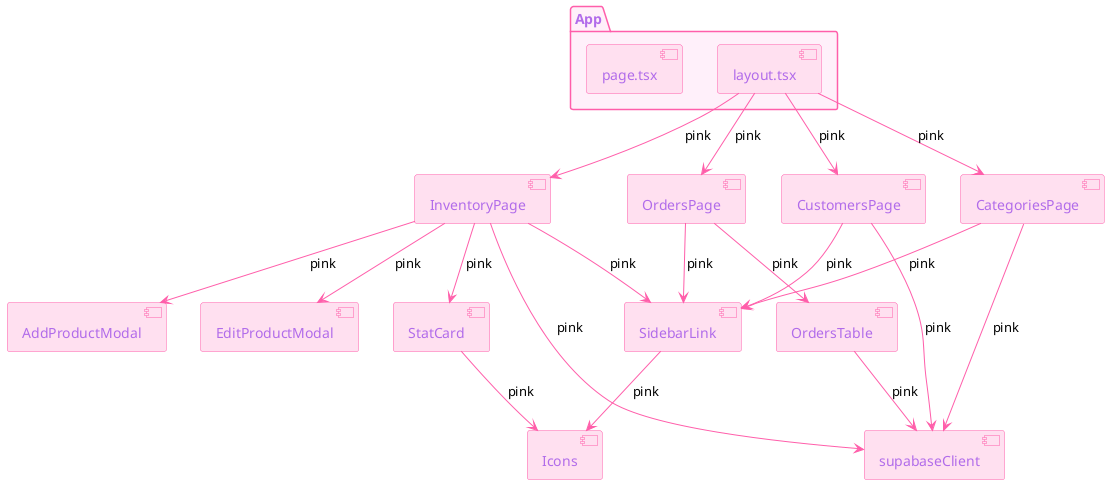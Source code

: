 @startuml
' Component Diagram for MirrorMe Admin with Pink Theme

skinparam component {
  BackgroundColor #ffe0f0
  BorderColor #ff5eaa
  FontColor #b16cea
}
skinparam package {
  BackgroundColor #fff0fa
  BorderColor #ff5eaa
  FontColor #b16cea
}
skinparam ArrowColor #ff5eaa

package "App" #fff0fa {
  [layout.tsx] #ffe0f0
  [page.tsx] #ffe0f0
}

component SidebarLink #ffe0f0
component StatCard #ffe0f0
component OrdersTable #ffe0f0
component Icons #ffe0f0
component supabaseClient #ffe0f0
component InventoryPage #ffe0f0
component CustomersPage #ffe0f0
component OrdersPage #ffe0f0
component CategoriesPage #ffe0f0
component AddProductModal #ffe0f0
component EditProductModal #ffe0f0

[layout.tsx] --> InventoryPage : pink
[layout.tsx] --> CustomersPage : pink
[layout.tsx] --> OrdersPage : pink
[layout.tsx] --> CategoriesPage : pink
InventoryPage --> AddProductModal : pink
InventoryPage --> EditProductModal : pink
InventoryPage --> SidebarLink : pink
InventoryPage --> StatCard : pink
InventoryPage --> supabaseClient : pink
CustomersPage --> SidebarLink : pink
CustomersPage --> supabaseClient : pink
OrdersPage --> SidebarLink : pink
CategoriesPage --> SidebarLink : pink
CategoriesPage --> supabaseClient : pink
SidebarLink --> Icons : pink
StatCard --> Icons : pink
OrdersPage --> OrdersTable : pink
OrdersTable --> supabaseClient : pink

@enduml 